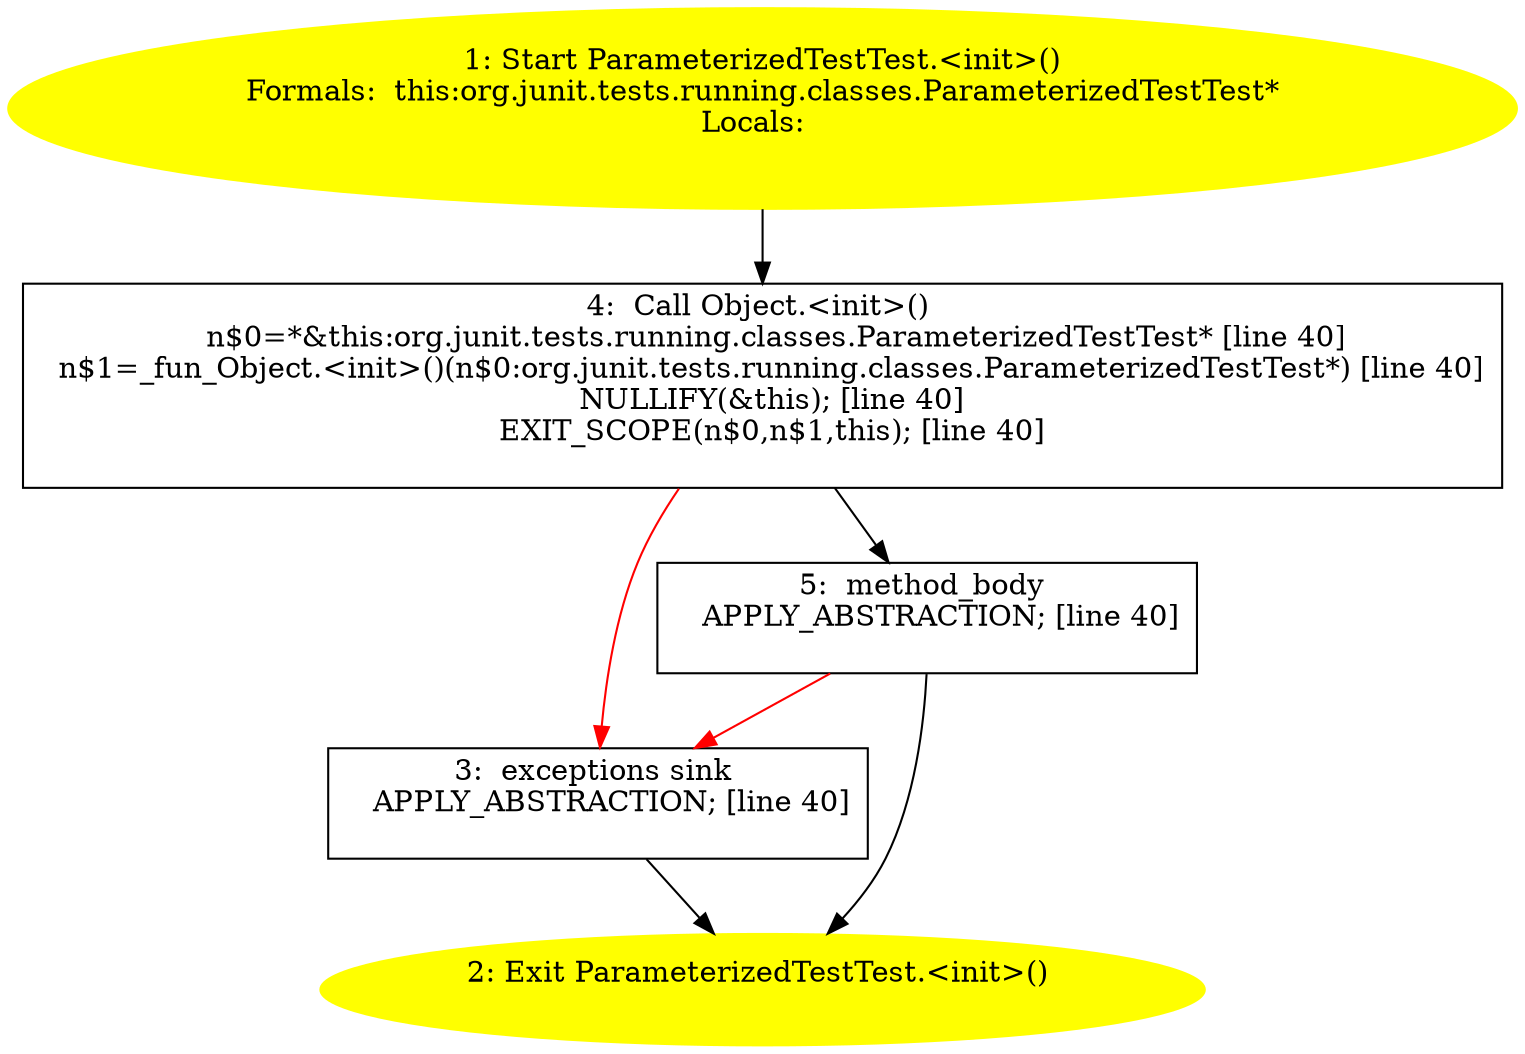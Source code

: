 /* @generated */
digraph cfg {
"org.junit.tests.running.classes.ParameterizedTestTest.<init>().c99395f791879abaafb86f0969dea52c_1" [label="1: Start ParameterizedTestTest.<init>()\nFormals:  this:org.junit.tests.running.classes.ParameterizedTestTest*\nLocals:  \n  " color=yellow style=filled]
	

	 "org.junit.tests.running.classes.ParameterizedTestTest.<init>().c99395f791879abaafb86f0969dea52c_1" -> "org.junit.tests.running.classes.ParameterizedTestTest.<init>().c99395f791879abaafb86f0969dea52c_4" ;
"org.junit.tests.running.classes.ParameterizedTestTest.<init>().c99395f791879abaafb86f0969dea52c_2" [label="2: Exit ParameterizedTestTest.<init>() \n  " color=yellow style=filled]
	

"org.junit.tests.running.classes.ParameterizedTestTest.<init>().c99395f791879abaafb86f0969dea52c_3" [label="3:  exceptions sink \n   APPLY_ABSTRACTION; [line 40]\n " shape="box"]
	

	 "org.junit.tests.running.classes.ParameterizedTestTest.<init>().c99395f791879abaafb86f0969dea52c_3" -> "org.junit.tests.running.classes.ParameterizedTestTest.<init>().c99395f791879abaafb86f0969dea52c_2" ;
"org.junit.tests.running.classes.ParameterizedTestTest.<init>().c99395f791879abaafb86f0969dea52c_4" [label="4:  Call Object.<init>() \n   n$0=*&this:org.junit.tests.running.classes.ParameterizedTestTest* [line 40]\n  n$1=_fun_Object.<init>()(n$0:org.junit.tests.running.classes.ParameterizedTestTest*) [line 40]\n  NULLIFY(&this); [line 40]\n  EXIT_SCOPE(n$0,n$1,this); [line 40]\n " shape="box"]
	

	 "org.junit.tests.running.classes.ParameterizedTestTest.<init>().c99395f791879abaafb86f0969dea52c_4" -> "org.junit.tests.running.classes.ParameterizedTestTest.<init>().c99395f791879abaafb86f0969dea52c_5" ;
	 "org.junit.tests.running.classes.ParameterizedTestTest.<init>().c99395f791879abaafb86f0969dea52c_4" -> "org.junit.tests.running.classes.ParameterizedTestTest.<init>().c99395f791879abaafb86f0969dea52c_3" [color="red" ];
"org.junit.tests.running.classes.ParameterizedTestTest.<init>().c99395f791879abaafb86f0969dea52c_5" [label="5:  method_body \n   APPLY_ABSTRACTION; [line 40]\n " shape="box"]
	

	 "org.junit.tests.running.classes.ParameterizedTestTest.<init>().c99395f791879abaafb86f0969dea52c_5" -> "org.junit.tests.running.classes.ParameterizedTestTest.<init>().c99395f791879abaafb86f0969dea52c_2" ;
	 "org.junit.tests.running.classes.ParameterizedTestTest.<init>().c99395f791879abaafb86f0969dea52c_5" -> "org.junit.tests.running.classes.ParameterizedTestTest.<init>().c99395f791879abaafb86f0969dea52c_3" [color="red" ];
}
